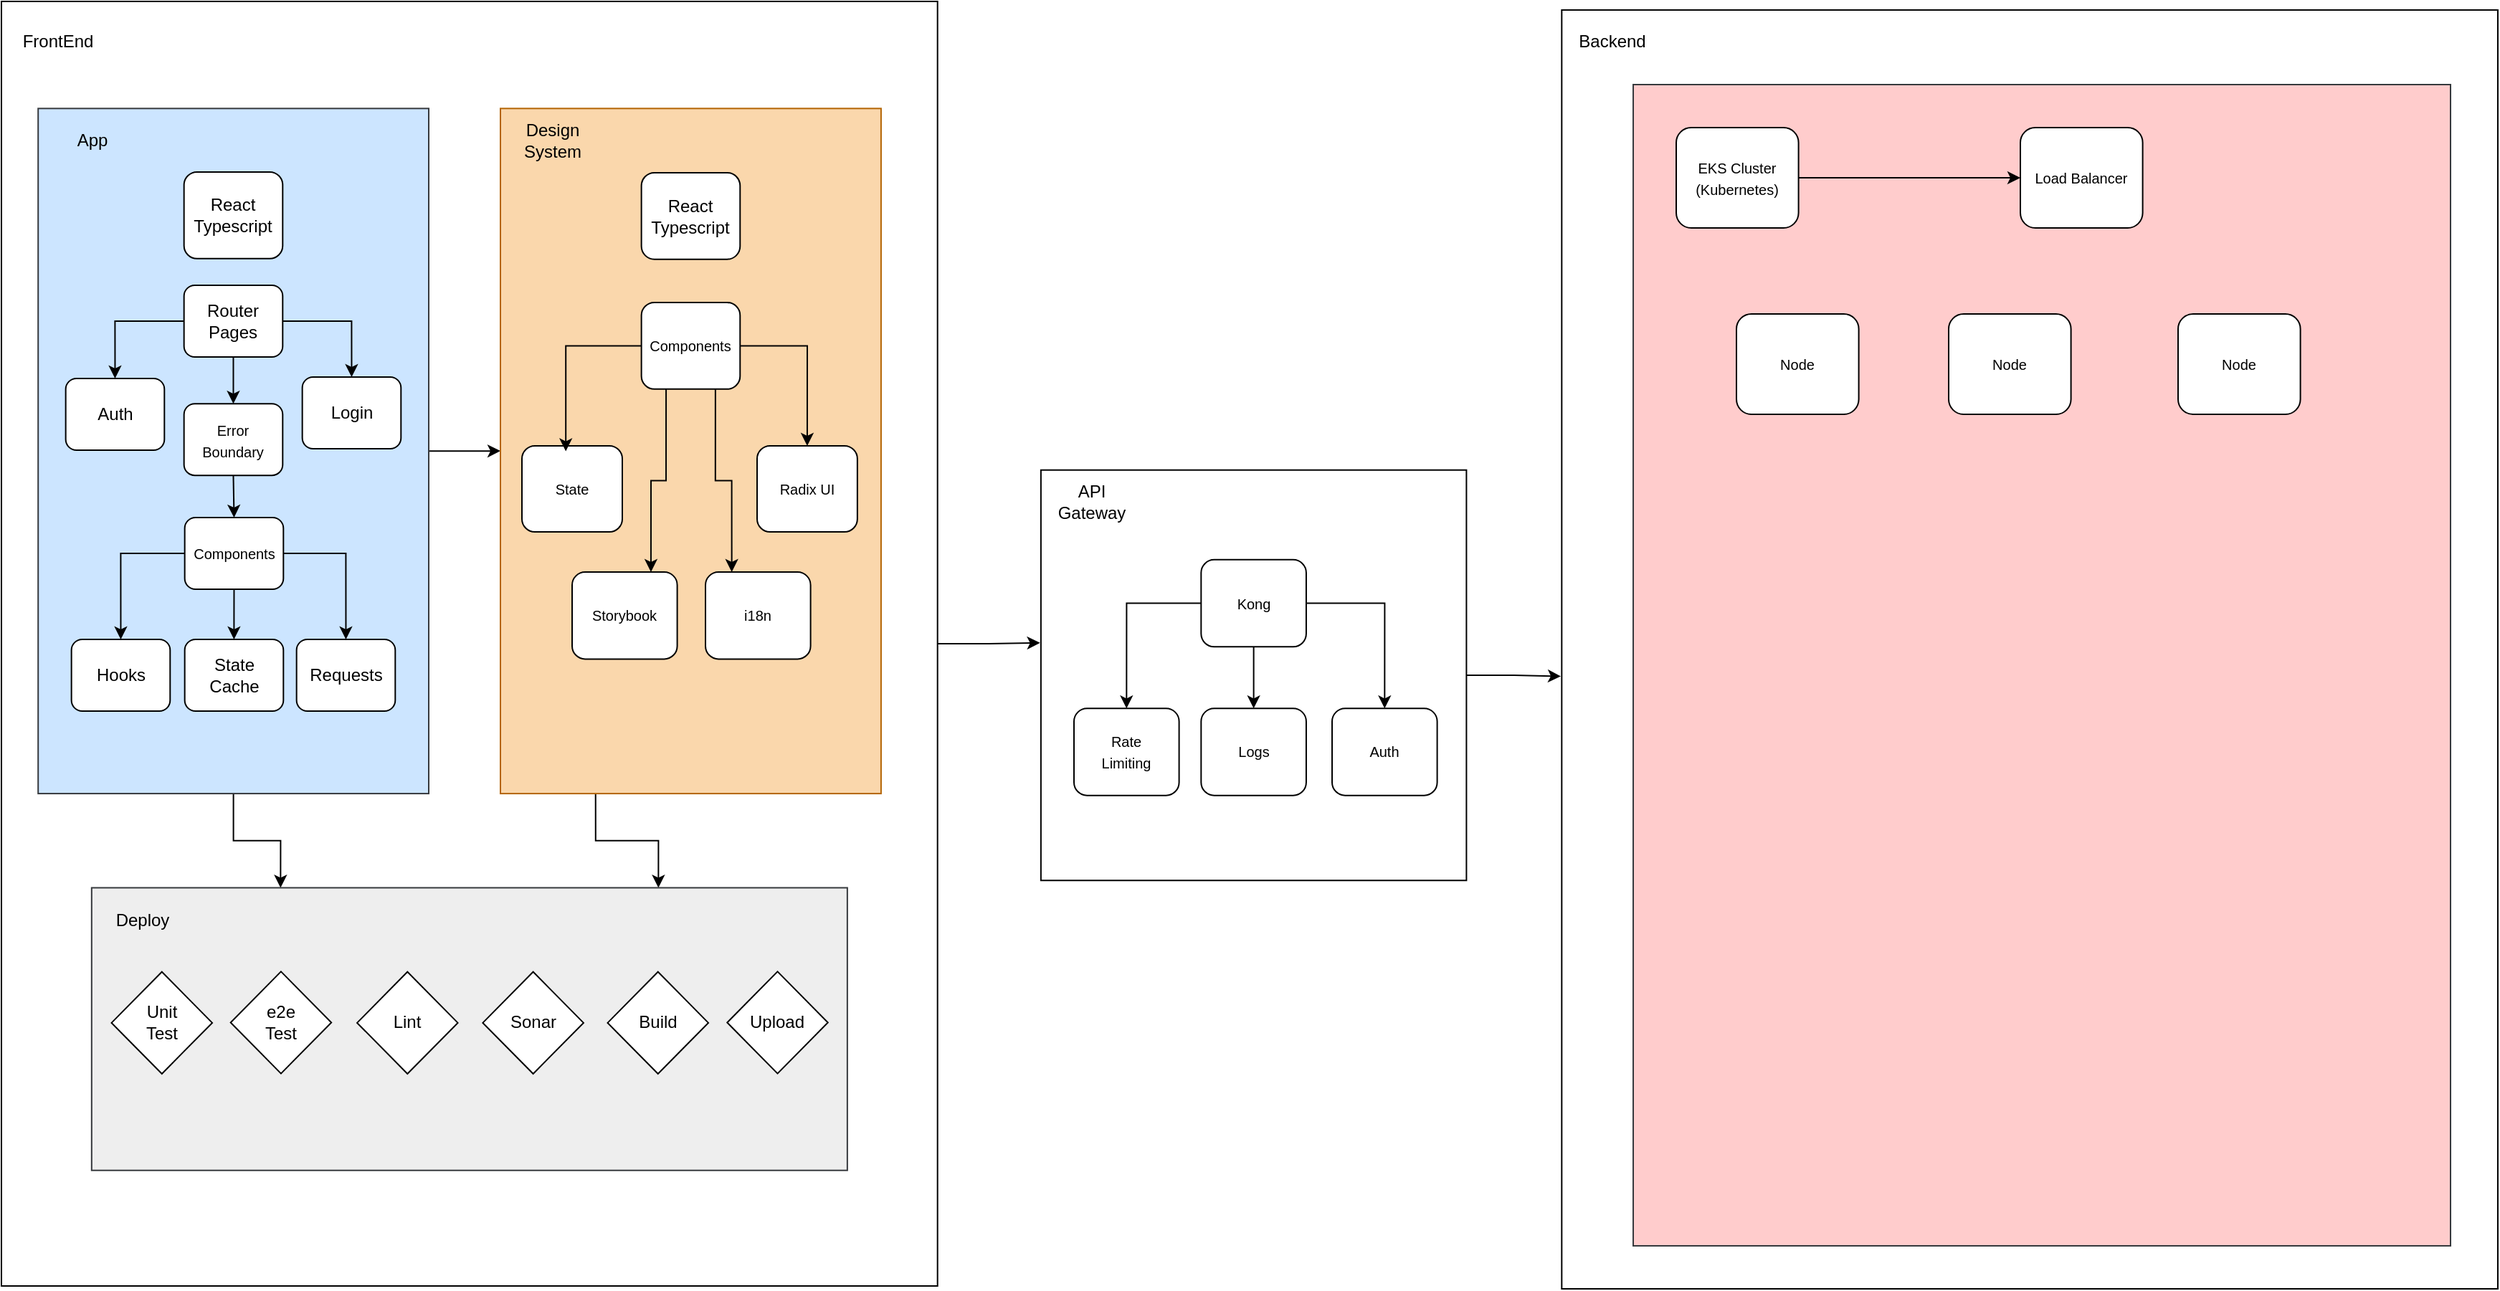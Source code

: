 <mxfile version="26.0.10">
  <diagram name="Page-1" id="ASCcdzbl0eY8SIUXQsEC">
    <mxGraphModel dx="771" dy="554" grid="1" gridSize="10" guides="1" tooltips="1" connect="1" arrows="1" fold="1" page="1" pageScale="1" pageWidth="850" pageHeight="1100" math="0" shadow="0">
      <root>
        <mxCell id="0" />
        <mxCell id="1" parent="0" />
        <mxCell id="C--jNE-5lA6tGIt0aphc-6" value="" style="rounded=0;whiteSpace=wrap;html=1;" vertex="1" parent="1">
          <mxGeometry x="1110.16" y="47.97" width="652.84" height="892.03" as="geometry" />
        </mxCell>
        <mxCell id="C--jNE-5lA6tGIt0aphc-7" value="" style="rounded=0;whiteSpace=wrap;html=1;" vertex="1" parent="1">
          <mxGeometry x="746.94" y="368.86" width="296.75" height="286.27" as="geometry" />
        </mxCell>
        <mxCell id="C--jNE-5lA6tGIt0aphc-1" value="" style="rounded=0;whiteSpace=wrap;html=1;movable=1;resizable=1;rotatable=1;deletable=1;editable=1;locked=0;connectable=1;" vertex="1" parent="1">
          <mxGeometry x="22" y="42" width="652.842" height="896" as="geometry" />
        </mxCell>
        <mxCell id="C--jNE-5lA6tGIt0aphc-2" value="FrontEnd" style="text;html=1;align=center;verticalAlign=middle;whiteSpace=wrap;rounded=0;" vertex="1" parent="1">
          <mxGeometry x="25.561" y="47.973" width="71.219" height="44.8" as="geometry" />
        </mxCell>
        <mxCell id="C--jNE-5lA6tGIt0aphc-109" style="edgeStyle=orthogonalEdgeStyle;rounded=0;orthogonalLoop=1;jettySize=auto;html=1;exitX=1;exitY=0.5;exitDx=0;exitDy=0;" edge="1" parent="1" source="C--jNE-5lA6tGIt0aphc-3">
          <mxGeometry relative="1" as="geometry">
            <mxPoint x="370" y="355.556" as="targetPoint" />
          </mxGeometry>
        </mxCell>
        <mxCell id="C--jNE-5lA6tGIt0aphc-123" style="edgeStyle=orthogonalEdgeStyle;rounded=0;orthogonalLoop=1;jettySize=auto;html=1;exitX=0.5;exitY=1;exitDx=0;exitDy=0;entryX=0.25;entryY=0;entryDx=0;entryDy=0;" edge="1" parent="1" source="C--jNE-5lA6tGIt0aphc-3" target="C--jNE-5lA6tGIt0aphc-5">
          <mxGeometry relative="1" as="geometry" />
        </mxCell>
        <mxCell id="C--jNE-5lA6tGIt0aphc-3" value="" style="rounded=0;whiteSpace=wrap;html=1;fillColor=#cce5ff;strokeColor=#36393d;movable=1;resizable=1;rotatable=1;deletable=1;editable=1;locked=0;connectable=1;" vertex="1" parent="1">
          <mxGeometry x="47.61" y="116.67" width="272.39" height="477.87" as="geometry" />
        </mxCell>
        <mxCell id="C--jNE-5lA6tGIt0aphc-124" style="edgeStyle=orthogonalEdgeStyle;rounded=0;orthogonalLoop=1;jettySize=auto;html=1;exitX=0.25;exitY=1;exitDx=0;exitDy=0;entryX=0.75;entryY=0;entryDx=0;entryDy=0;" edge="1" parent="1" source="C--jNE-5lA6tGIt0aphc-4" target="C--jNE-5lA6tGIt0aphc-5">
          <mxGeometry relative="1" as="geometry" />
        </mxCell>
        <mxCell id="C--jNE-5lA6tGIt0aphc-4" value="" style="rounded=0;whiteSpace=wrap;html=1;fillColor=#fad7ac;strokeColor=#b46504;movable=1;resizable=1;rotatable=1;deletable=1;editable=1;locked=0;connectable=1;" vertex="1" parent="1">
          <mxGeometry x="370" y="116.67" width="265.46" height="477.87" as="geometry" />
        </mxCell>
        <mxCell id="C--jNE-5lA6tGIt0aphc-5" value="" style="rounded=0;whiteSpace=wrap;html=1;fillColor=#eeeeee;strokeColor=#36393d;" vertex="1" parent="1">
          <mxGeometry x="84.91" y="660.24" width="527.022" height="197.12" as="geometry" />
        </mxCell>
        <mxCell id="C--jNE-5lA6tGIt0aphc-10" value="React&lt;div&gt;Typescript&lt;/div&gt;" style="rounded=1;whiteSpace=wrap;html=1;" vertex="1" parent="1">
          <mxGeometry x="149.33" y="161" width="68.82" height="60.4" as="geometry" />
        </mxCell>
        <mxCell id="C--jNE-5lA6tGIt0aphc-25" style="edgeStyle=orthogonalEdgeStyle;rounded=0;orthogonalLoop=1;jettySize=auto;html=1;exitX=0;exitY=0.5;exitDx=0;exitDy=0;entryX=0.5;entryY=0;entryDx=0;entryDy=0;" edge="1" parent="1" source="C--jNE-5lA6tGIt0aphc-11" target="C--jNE-5lA6tGIt0aphc-20">
          <mxGeometry relative="1" as="geometry" />
        </mxCell>
        <mxCell id="C--jNE-5lA6tGIt0aphc-26" style="edgeStyle=orthogonalEdgeStyle;rounded=0;orthogonalLoop=1;jettySize=auto;html=1;exitX=1;exitY=0.5;exitDx=0;exitDy=0;entryX=0.5;entryY=0;entryDx=0;entryDy=0;" edge="1" parent="1" source="C--jNE-5lA6tGIt0aphc-11" target="C--jNE-5lA6tGIt0aphc-24">
          <mxGeometry relative="1" as="geometry" />
        </mxCell>
        <mxCell id="C--jNE-5lA6tGIt0aphc-116" style="edgeStyle=orthogonalEdgeStyle;rounded=0;orthogonalLoop=1;jettySize=auto;html=1;exitX=0.5;exitY=1;exitDx=0;exitDy=0;entryX=0.5;entryY=0;entryDx=0;entryDy=0;" edge="1" parent="1" source="C--jNE-5lA6tGIt0aphc-11" target="C--jNE-5lA6tGIt0aphc-115">
          <mxGeometry relative="1" as="geometry" />
        </mxCell>
        <mxCell id="C--jNE-5lA6tGIt0aphc-11" value="Router&lt;div&gt;Pages&lt;/div&gt;" style="rounded=1;whiteSpace=wrap;html=1;" vertex="1" parent="1">
          <mxGeometry x="149.33" y="240" width="68.82" height="50" as="geometry" />
        </mxCell>
        <mxCell id="C--jNE-5lA6tGIt0aphc-28" style="edgeStyle=orthogonalEdgeStyle;rounded=0;orthogonalLoop=1;jettySize=auto;html=1;exitX=0;exitY=0.5;exitDx=0;exitDy=0;entryX=0.5;entryY=0;entryDx=0;entryDy=0;" edge="1" parent="1" source="C--jNE-5lA6tGIt0aphc-12" target="C--jNE-5lA6tGIt0aphc-15">
          <mxGeometry relative="1" as="geometry" />
        </mxCell>
        <mxCell id="C--jNE-5lA6tGIt0aphc-29" style="edgeStyle=orthogonalEdgeStyle;rounded=0;orthogonalLoop=1;jettySize=auto;html=1;exitX=0.5;exitY=1;exitDx=0;exitDy=0;" edge="1" parent="1" source="C--jNE-5lA6tGIt0aphc-12" target="C--jNE-5lA6tGIt0aphc-16">
          <mxGeometry relative="1" as="geometry" />
        </mxCell>
        <mxCell id="C--jNE-5lA6tGIt0aphc-30" style="edgeStyle=orthogonalEdgeStyle;rounded=0;orthogonalLoop=1;jettySize=auto;html=1;exitX=1;exitY=0.5;exitDx=0;exitDy=0;entryX=0.5;entryY=0;entryDx=0;entryDy=0;" edge="1" parent="1" source="C--jNE-5lA6tGIt0aphc-12" target="C--jNE-5lA6tGIt0aphc-18">
          <mxGeometry relative="1" as="geometry" />
        </mxCell>
        <mxCell id="C--jNE-5lA6tGIt0aphc-12" value="&lt;font style=&quot;font-size: 10px;&quot;&gt;Components&lt;/font&gt;" style="rounded=1;whiteSpace=wrap;html=1;" vertex="1" parent="1">
          <mxGeometry x="149.83" y="402" width="68.82" height="50" as="geometry" />
        </mxCell>
        <mxCell id="C--jNE-5lA6tGIt0aphc-15" value="Hooks" style="rounded=1;whiteSpace=wrap;html=1;" vertex="1" parent="1">
          <mxGeometry x="70.83" y="487" width="68.82" height="50" as="geometry" />
        </mxCell>
        <mxCell id="C--jNE-5lA6tGIt0aphc-16" value="State&lt;div&gt;Cache&lt;/div&gt;" style="rounded=1;whiteSpace=wrap;html=1;" vertex="1" parent="1">
          <mxGeometry x="149.83" y="487" width="68.82" height="50" as="geometry" />
        </mxCell>
        <mxCell id="C--jNE-5lA6tGIt0aphc-18" value="Requests" style="rounded=1;whiteSpace=wrap;html=1;" vertex="1" parent="1">
          <mxGeometry x="227.83" y="487" width="68.82" height="50" as="geometry" />
        </mxCell>
        <mxCell id="C--jNE-5lA6tGIt0aphc-19" value="App" style="text;html=1;align=center;verticalAlign=middle;whiteSpace=wrap;rounded=0;" vertex="1" parent="1">
          <mxGeometry x="49.611" y="116.663" width="71.219" height="44.8" as="geometry" />
        </mxCell>
        <mxCell id="C--jNE-5lA6tGIt0aphc-20" value="Auth" style="rounded=1;whiteSpace=wrap;html=1;" vertex="1" parent="1">
          <mxGeometry x="66.83" y="305" width="68.82" height="50" as="geometry" />
        </mxCell>
        <mxCell id="C--jNE-5lA6tGIt0aphc-24" value="Login" style="rounded=1;whiteSpace=wrap;html=1;" vertex="1" parent="1">
          <mxGeometry x="231.83" y="304" width="68.82" height="50" as="geometry" />
        </mxCell>
        <mxCell id="C--jNE-5lA6tGIt0aphc-31" value="React&lt;div&gt;Typescript&lt;/div&gt;" style="rounded=1;whiteSpace=wrap;html=1;" vertex="1" parent="1">
          <mxGeometry x="468.32" y="161.46" width="68.82" height="60.4" as="geometry" />
        </mxCell>
        <mxCell id="C--jNE-5lA6tGIt0aphc-105" style="edgeStyle=orthogonalEdgeStyle;rounded=0;orthogonalLoop=1;jettySize=auto;html=1;exitX=1;exitY=0.5;exitDx=0;exitDy=0;entryX=0.5;entryY=0;entryDx=0;entryDy=0;" edge="1" parent="1" source="C--jNE-5lA6tGIt0aphc-76" target="C--jNE-5lA6tGIt0aphc-100">
          <mxGeometry relative="1" as="geometry" />
        </mxCell>
        <mxCell id="C--jNE-5lA6tGIt0aphc-106" style="edgeStyle=orthogonalEdgeStyle;rounded=0;orthogonalLoop=1;jettySize=auto;html=1;exitX=0.25;exitY=1;exitDx=0;exitDy=0;entryX=0.75;entryY=0;entryDx=0;entryDy=0;" edge="1" parent="1" source="C--jNE-5lA6tGIt0aphc-76" target="C--jNE-5lA6tGIt0aphc-102">
          <mxGeometry relative="1" as="geometry" />
        </mxCell>
        <mxCell id="C--jNE-5lA6tGIt0aphc-107" style="edgeStyle=orthogonalEdgeStyle;rounded=0;orthogonalLoop=1;jettySize=auto;html=1;exitX=0.75;exitY=1;exitDx=0;exitDy=0;entryX=0.25;entryY=0;entryDx=0;entryDy=0;" edge="1" parent="1" source="C--jNE-5lA6tGIt0aphc-76" target="C--jNE-5lA6tGIt0aphc-103">
          <mxGeometry relative="1" as="geometry" />
        </mxCell>
        <mxCell id="C--jNE-5lA6tGIt0aphc-76" value="&lt;font style=&quot;font-size: 10px;&quot;&gt;Components&lt;/font&gt;" style="rounded=1;whiteSpace=wrap;html=1;" vertex="1" parent="1">
          <mxGeometry x="468.32" y="252" width="68.82" height="60.4" as="geometry" />
        </mxCell>
        <mxCell id="C--jNE-5lA6tGIt0aphc-100" value="&lt;font style=&quot;font-size: 10px;&quot;&gt;Radix UI&lt;/font&gt;" style="rounded=1;whiteSpace=wrap;html=1;" vertex="1" parent="1">
          <mxGeometry x="549" y="352" width="69.93" height="60" as="geometry" />
        </mxCell>
        <mxCell id="C--jNE-5lA6tGIt0aphc-101" value="&lt;font style=&quot;font-size: 10px;&quot;&gt;State&lt;/font&gt;" style="rounded=1;whiteSpace=wrap;html=1;" vertex="1" parent="1">
          <mxGeometry x="385" y="352" width="70" height="60" as="geometry" />
        </mxCell>
        <mxCell id="C--jNE-5lA6tGIt0aphc-102" value="&lt;font style=&quot;font-size: 10px;&quot;&gt;Storybook&lt;/font&gt;" style="rounded=1;whiteSpace=wrap;html=1;" vertex="1" parent="1">
          <mxGeometry x="420" y="440" width="73.3" height="60.7" as="geometry" />
        </mxCell>
        <mxCell id="C--jNE-5lA6tGIt0aphc-103" value="&lt;font style=&quot;font-size: 10px;&quot;&gt;i18n&lt;/font&gt;" style="rounded=1;whiteSpace=wrap;html=1;" vertex="1" parent="1">
          <mxGeometry x="513" y="440" width="73.3" height="60.7" as="geometry" />
        </mxCell>
        <mxCell id="C--jNE-5lA6tGIt0aphc-104" style="edgeStyle=orthogonalEdgeStyle;rounded=0;orthogonalLoop=1;jettySize=auto;html=1;exitX=0;exitY=0.5;exitDx=0;exitDy=0;entryX=0.437;entryY=0.063;entryDx=0;entryDy=0;entryPerimeter=0;" edge="1" parent="1" source="C--jNE-5lA6tGIt0aphc-76" target="C--jNE-5lA6tGIt0aphc-101">
          <mxGeometry relative="1" as="geometry" />
        </mxCell>
        <mxCell id="C--jNE-5lA6tGIt0aphc-108" value="Design&lt;div&gt;System&lt;/div&gt;" style="text;html=1;align=center;verticalAlign=middle;whiteSpace=wrap;rounded=0;" vertex="1" parent="1">
          <mxGeometry x="371.091" y="116.203" width="71.219" height="44.8" as="geometry" />
        </mxCell>
        <mxCell id="C--jNE-5lA6tGIt0aphc-110" value="Deploy" style="text;html=1;align=center;verticalAlign=middle;whiteSpace=wrap;rounded=0;" vertex="1" parent="1">
          <mxGeometry x="84.911" y="660.243" width="71.219" height="44.8" as="geometry" />
        </mxCell>
        <mxCell id="C--jNE-5lA6tGIt0aphc-117" style="edgeStyle=orthogonalEdgeStyle;rounded=0;orthogonalLoop=1;jettySize=auto;html=1;exitX=0.5;exitY=1;exitDx=0;exitDy=0;entryX=0.5;entryY=0;entryDx=0;entryDy=0;" edge="1" parent="1" source="C--jNE-5lA6tGIt0aphc-115" target="C--jNE-5lA6tGIt0aphc-12">
          <mxGeometry relative="1" as="geometry" />
        </mxCell>
        <mxCell id="C--jNE-5lA6tGIt0aphc-115" value="&lt;font style=&quot;font-size: 10px;&quot;&gt;Error&lt;/font&gt;&lt;div&gt;&lt;font style=&quot;font-size: 10px;&quot;&gt;Boundary&lt;/font&gt;&lt;/div&gt;" style="rounded=1;whiteSpace=wrap;html=1;" vertex="1" parent="1">
          <mxGeometry x="149.33" y="322.61" width="68.82" height="50" as="geometry" />
        </mxCell>
        <mxCell id="C--jNE-5lA6tGIt0aphc-113" value="Unit&lt;div&gt;Test&lt;/div&gt;" style="rhombus;whiteSpace=wrap;html=1;" vertex="1" parent="1">
          <mxGeometry x="98.78" y="718.878" width="70.239" height="71.122" as="geometry" />
        </mxCell>
        <mxCell id="C--jNE-5lA6tGIt0aphc-114" value="e2e&lt;div&gt;Test&lt;/div&gt;" style="rhombus;whiteSpace=wrap;html=1;" vertex="1" parent="1">
          <mxGeometry x="181.846" y="718.7" width="70.239" height="71.122" as="geometry" />
        </mxCell>
        <mxCell id="C--jNE-5lA6tGIt0aphc-118" value="Lint" style="rhombus;whiteSpace=wrap;html=1;" vertex="1" parent="1">
          <mxGeometry x="270.035" y="718.878" width="70.239" height="71.122" as="geometry" />
        </mxCell>
        <mxCell id="C--jNE-5lA6tGIt0aphc-119" value="Sonar" style="rhombus;whiteSpace=wrap;html=1;" vertex="1" parent="1">
          <mxGeometry x="357.711" y="718.878" width="70.239" height="71.122" as="geometry" />
        </mxCell>
        <mxCell id="C--jNE-5lA6tGIt0aphc-120" value="Build" style="rhombus;whiteSpace=wrap;html=1;" vertex="1" parent="1">
          <mxGeometry x="444.761" y="718.878" width="70.239" height="71.122" as="geometry" />
        </mxCell>
        <mxCell id="C--jNE-5lA6tGIt0aphc-122" value="Upload" style="rhombus;whiteSpace=wrap;html=1;" vertex="1" parent="1">
          <mxGeometry x="528.141" y="718.698" width="70.239" height="71.122" as="geometry" />
        </mxCell>
        <mxCell id="C--jNE-5lA6tGIt0aphc-125" value="API&lt;div&gt;Gateway&lt;/div&gt;" style="text;html=1;align=center;verticalAlign=middle;whiteSpace=wrap;rounded=0;" vertex="1" parent="1">
          <mxGeometry x="746.941" y="368.863" width="71.219" height="44.8" as="geometry" />
        </mxCell>
        <mxCell id="C--jNE-5lA6tGIt0aphc-131" style="edgeStyle=orthogonalEdgeStyle;rounded=0;orthogonalLoop=1;jettySize=auto;html=1;exitX=0;exitY=0.5;exitDx=0;exitDy=0;entryX=0.5;entryY=0;entryDx=0;entryDy=0;fontFamily=Helvetica;fontSize=12;fontColor=default;" edge="1" parent="1" source="C--jNE-5lA6tGIt0aphc-126" target="C--jNE-5lA6tGIt0aphc-127">
          <mxGeometry relative="1" as="geometry" />
        </mxCell>
        <mxCell id="C--jNE-5lA6tGIt0aphc-132" style="edgeStyle=orthogonalEdgeStyle;rounded=0;orthogonalLoop=1;jettySize=auto;html=1;exitX=0.5;exitY=1;exitDx=0;exitDy=0;entryX=0.5;entryY=0;entryDx=0;entryDy=0;fontFamily=Helvetica;fontSize=12;fontColor=default;" edge="1" parent="1" source="C--jNE-5lA6tGIt0aphc-126" target="C--jNE-5lA6tGIt0aphc-129">
          <mxGeometry relative="1" as="geometry" />
        </mxCell>
        <mxCell id="C--jNE-5lA6tGIt0aphc-133" style="edgeStyle=orthogonalEdgeStyle;rounded=0;orthogonalLoop=1;jettySize=auto;html=1;exitX=1;exitY=0.5;exitDx=0;exitDy=0;entryX=0.5;entryY=0;entryDx=0;entryDy=0;fontFamily=Helvetica;fontSize=12;fontColor=default;" edge="1" parent="1" source="C--jNE-5lA6tGIt0aphc-126" target="C--jNE-5lA6tGIt0aphc-130">
          <mxGeometry relative="1" as="geometry" />
        </mxCell>
        <mxCell id="C--jNE-5lA6tGIt0aphc-126" value="&lt;font style=&quot;font-size: 10px;&quot;&gt;Kong&lt;/font&gt;" style="rounded=1;whiteSpace=wrap;html=1;" vertex="1" parent="1">
          <mxGeometry x="858.66" y="431.43" width="73.3" height="60.7" as="geometry" />
        </mxCell>
        <mxCell id="C--jNE-5lA6tGIt0aphc-127" value="&lt;font style=&quot;font-size: 10px;&quot;&gt;Rate&lt;/font&gt;&lt;div&gt;&lt;font style=&quot;font-size: 10px;&quot;&gt;Limiting&lt;/font&gt;&lt;/div&gt;" style="rounded=1;whiteSpace=wrap;html=1;" vertex="1" parent="1">
          <mxGeometry x="770.0" y="535.13" width="73.3" height="60.7" as="geometry" />
        </mxCell>
        <mxCell id="C--jNE-5lA6tGIt0aphc-129" value="&lt;span style=&quot;font-size: 10px;&quot;&gt;Logs&lt;/span&gt;" style="rounded=1;whiteSpace=wrap;html=1;" vertex="1" parent="1">
          <mxGeometry x="858.66" y="535.13" width="73.3" height="60.7" as="geometry" />
        </mxCell>
        <mxCell id="C--jNE-5lA6tGIt0aphc-130" value="&lt;span style=&quot;font-size: 10px;&quot;&gt;Auth&lt;/span&gt;" style="rounded=1;whiteSpace=wrap;html=1;" vertex="1" parent="1">
          <mxGeometry x="950.0" y="535.13" width="73.3" height="60.7" as="geometry" />
        </mxCell>
        <mxCell id="C--jNE-5lA6tGIt0aphc-134" style="edgeStyle=orthogonalEdgeStyle;rounded=0;orthogonalLoop=1;jettySize=auto;html=1;exitX=1;exitY=0.5;exitDx=0;exitDy=0;entryX=-0.002;entryY=0.421;entryDx=0;entryDy=0;entryPerimeter=0;fontFamily=Helvetica;fontSize=12;fontColor=default;" edge="1" parent="1" source="C--jNE-5lA6tGIt0aphc-1" target="C--jNE-5lA6tGIt0aphc-7">
          <mxGeometry relative="1" as="geometry" />
        </mxCell>
        <mxCell id="C--jNE-5lA6tGIt0aphc-136" style="edgeStyle=orthogonalEdgeStyle;rounded=0;orthogonalLoop=1;jettySize=auto;html=1;exitX=1;exitY=0.5;exitDx=0;exitDy=0;entryX=-0.001;entryY=0.521;entryDx=0;entryDy=0;entryPerimeter=0;fontFamily=Helvetica;fontSize=12;fontColor=default;" edge="1" parent="1" source="C--jNE-5lA6tGIt0aphc-7" target="C--jNE-5lA6tGIt0aphc-6">
          <mxGeometry relative="1" as="geometry" />
        </mxCell>
        <mxCell id="C--jNE-5lA6tGIt0aphc-137" value="Backend" style="text;html=1;align=center;verticalAlign=middle;whiteSpace=wrap;rounded=0;" vertex="1" parent="1">
          <mxGeometry x="1110.161" y="47.973" width="71.219" height="44.8" as="geometry" />
        </mxCell>
        <mxCell id="C--jNE-5lA6tGIt0aphc-140" value="" style="rounded=0;whiteSpace=wrap;html=1;fillColor=#ffcccc;strokeColor=#36393d;movable=1;resizable=1;rotatable=1;deletable=1;editable=1;locked=0;connectable=1;" vertex="1" parent="1">
          <mxGeometry x="1160" y="100" width="570" height="810" as="geometry" />
        </mxCell>
        <mxCell id="C--jNE-5lA6tGIt0aphc-143" style="edgeStyle=orthogonalEdgeStyle;rounded=0;orthogonalLoop=1;jettySize=auto;html=1;exitX=1;exitY=0.5;exitDx=0;exitDy=0;fontFamily=Helvetica;fontSize=12;fontColor=default;" edge="1" parent="1" source="C--jNE-5lA6tGIt0aphc-141" target="C--jNE-5lA6tGIt0aphc-142">
          <mxGeometry relative="1" as="geometry" />
        </mxCell>
        <mxCell id="C--jNE-5lA6tGIt0aphc-141" value="&lt;span style=&quot;font-size: 10px;&quot;&gt;EKS Cluster&lt;/span&gt;&lt;div&gt;&lt;span style=&quot;font-size: 10px;&quot;&gt;(Kubernetes)&lt;/span&gt;&lt;/div&gt;" style="rounded=1;whiteSpace=wrap;html=1;" vertex="1" parent="1">
          <mxGeometry x="1190" y="130" width="85.3" height="70" as="geometry" />
        </mxCell>
        <mxCell id="C--jNE-5lA6tGIt0aphc-142" value="&lt;span style=&quot;font-size: 10px;&quot;&gt;Load Balancer&lt;/span&gt;" style="rounded=1;whiteSpace=wrap;html=1;" vertex="1" parent="1">
          <mxGeometry x="1430" y="130" width="85.3" height="70" as="geometry" />
        </mxCell>
        <mxCell id="C--jNE-5lA6tGIt0aphc-144" value="&lt;span style=&quot;font-size: 10px;&quot;&gt;Node&lt;/span&gt;" style="rounded=1;whiteSpace=wrap;html=1;" vertex="1" parent="1">
          <mxGeometry x="1232" y="260" width="85.3" height="70" as="geometry" />
        </mxCell>
        <mxCell id="C--jNE-5lA6tGIt0aphc-145" value="&lt;span style=&quot;font-size: 10px;&quot;&gt;Node&lt;/span&gt;" style="rounded=1;whiteSpace=wrap;html=1;" vertex="1" parent="1">
          <mxGeometry x="1380" y="260" width="85.3" height="70" as="geometry" />
        </mxCell>
        <mxCell id="C--jNE-5lA6tGIt0aphc-146" value="&lt;span style=&quot;font-size: 10px;&quot;&gt;Node&lt;/span&gt;" style="rounded=1;whiteSpace=wrap;html=1;" vertex="1" parent="1">
          <mxGeometry x="1540" y="260" width="85.3" height="70" as="geometry" />
        </mxCell>
      </root>
    </mxGraphModel>
  </diagram>
</mxfile>

